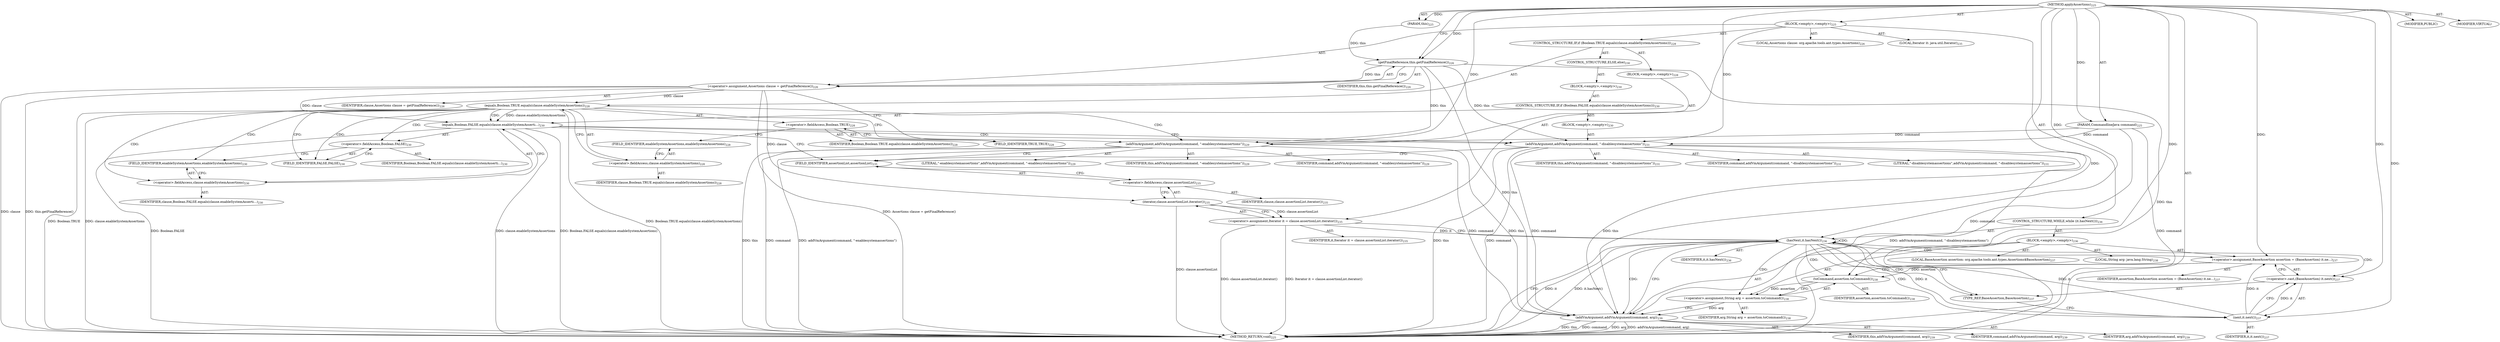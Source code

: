 digraph "applyAssertions" {  
"111669149704" [label = <(METHOD,applyAssertions)<SUB>225</SUB>> ]
"115964116999" [label = <(PARAM,this)<SUB>225</SUB>> ]
"115964117009" [label = <(PARAM,CommandlineJava command)<SUB>225</SUB>> ]
"25769803793" [label = <(BLOCK,&lt;empty&gt;,&lt;empty&gt;)<SUB>225</SUB>> ]
"94489280519" [label = <(LOCAL,Assertions clause: org.apache.tools.ant.types.Assertions)<SUB>226</SUB>> ]
"30064771145" [label = <(&lt;operator&gt;.assignment,Assertions clause = getFinalReference())<SUB>226</SUB>> ]
"68719476804" [label = <(IDENTIFIER,clause,Assertions clause = getFinalReference())<SUB>226</SUB>> ]
"30064771146" [label = <(getFinalReference,this.getFinalReference())<SUB>226</SUB>> ]
"68719476751" [label = <(IDENTIFIER,this,this.getFinalReference())<SUB>226</SUB>> ]
"47244640264" [label = <(CONTROL_STRUCTURE,IF,if (Boolean.TRUE.equals(clause.enableSystemAssertions)))<SUB>228</SUB>> ]
"30064771147" [label = <(equals,Boolean.TRUE.equals(clause.enableSystemAssertions))<SUB>228</SUB>> ]
"30064771148" [label = <(&lt;operator&gt;.fieldAccess,Boolean.TRUE)<SUB>228</SUB>> ]
"68719476805" [label = <(IDENTIFIER,Boolean,Boolean.TRUE.equals(clause.enableSystemAssertions))<SUB>228</SUB>> ]
"55834574864" [label = <(FIELD_IDENTIFIER,TRUE,TRUE)<SUB>228</SUB>> ]
"30064771149" [label = <(&lt;operator&gt;.fieldAccess,clause.enableSystemAssertions)<SUB>228</SUB>> ]
"68719476806" [label = <(IDENTIFIER,clause,Boolean.TRUE.equals(clause.enableSystemAssertions))<SUB>228</SUB>> ]
"55834574865" [label = <(FIELD_IDENTIFIER,enableSystemAssertions,enableSystemAssertions)<SUB>228</SUB>> ]
"25769803794" [label = <(BLOCK,&lt;empty&gt;,&lt;empty&gt;)<SUB>228</SUB>> ]
"30064771150" [label = <(addVmArgument,addVmArgument(command, &quot;-enablesystemassertions&quot;))<SUB>229</SUB>> ]
"68719476752" [label = <(IDENTIFIER,this,addVmArgument(command, &quot;-enablesystemassertions&quot;))<SUB>229</SUB>> ]
"68719476807" [label = <(IDENTIFIER,command,addVmArgument(command, &quot;-enablesystemassertions&quot;))<SUB>229</SUB>> ]
"90194313229" [label = <(LITERAL,&quot;-enablesystemassertions&quot;,addVmArgument(command, &quot;-enablesystemassertions&quot;))<SUB>229</SUB>> ]
"47244640265" [label = <(CONTROL_STRUCTURE,ELSE,else)<SUB>230</SUB>> ]
"25769803795" [label = <(BLOCK,&lt;empty&gt;,&lt;empty&gt;)<SUB>230</SUB>> ]
"47244640266" [label = <(CONTROL_STRUCTURE,IF,if (Boolean.FALSE.equals(clause.enableSystemAssertions)))<SUB>230</SUB>> ]
"30064771151" [label = <(equals,Boolean.FALSE.equals(clause.enableSystemAsserti...)<SUB>230</SUB>> ]
"30064771152" [label = <(&lt;operator&gt;.fieldAccess,Boolean.FALSE)<SUB>230</SUB>> ]
"68719476808" [label = <(IDENTIFIER,Boolean,Boolean.FALSE.equals(clause.enableSystemAsserti...)<SUB>230</SUB>> ]
"55834574866" [label = <(FIELD_IDENTIFIER,FALSE,FALSE)<SUB>230</SUB>> ]
"30064771153" [label = <(&lt;operator&gt;.fieldAccess,clause.enableSystemAssertions)<SUB>230</SUB>> ]
"68719476809" [label = <(IDENTIFIER,clause,Boolean.FALSE.equals(clause.enableSystemAsserti...)<SUB>230</SUB>> ]
"55834574867" [label = <(FIELD_IDENTIFIER,enableSystemAssertions,enableSystemAssertions)<SUB>230</SUB>> ]
"25769803796" [label = <(BLOCK,&lt;empty&gt;,&lt;empty&gt;)<SUB>230</SUB>> ]
"30064771154" [label = <(addVmArgument,addVmArgument(command, &quot;-disablesystemassertions&quot;))<SUB>231</SUB>> ]
"68719476753" [label = <(IDENTIFIER,this,addVmArgument(command, &quot;-disablesystemassertions&quot;))<SUB>231</SUB>> ]
"68719476810" [label = <(IDENTIFIER,command,addVmArgument(command, &quot;-disablesystemassertions&quot;))<SUB>231</SUB>> ]
"90194313230" [label = <(LITERAL,&quot;-disablesystemassertions&quot;,addVmArgument(command, &quot;-disablesystemassertions&quot;))<SUB>231</SUB>> ]
"94489280520" [label = <(LOCAL,Iterator it: java.util.Iterator)<SUB>235</SUB>> ]
"30064771155" [label = <(&lt;operator&gt;.assignment,Iterator it = clause.assertionList.iterator())<SUB>235</SUB>> ]
"68719476811" [label = <(IDENTIFIER,it,Iterator it = clause.assertionList.iterator())<SUB>235</SUB>> ]
"30064771156" [label = <(iterator,clause.assertionList.iterator())<SUB>235</SUB>> ]
"30064771157" [label = <(&lt;operator&gt;.fieldAccess,clause.assertionList)<SUB>235</SUB>> ]
"68719476812" [label = <(IDENTIFIER,clause,clause.assertionList.iterator())<SUB>235</SUB>> ]
"55834574868" [label = <(FIELD_IDENTIFIER,assertionList,assertionList)<SUB>235</SUB>> ]
"47244640267" [label = <(CONTROL_STRUCTURE,WHILE,while (it.hasNext()))<SUB>236</SUB>> ]
"30064771158" [label = <(hasNext,it.hasNext())<SUB>236</SUB>> ]
"68719476813" [label = <(IDENTIFIER,it,it.hasNext())<SUB>236</SUB>> ]
"25769803797" [label = <(BLOCK,&lt;empty&gt;,&lt;empty&gt;)<SUB>236</SUB>> ]
"94489280521" [label = <(LOCAL,BaseAssertion assertion: org.apache.tools.ant.types.Assertions$BaseAssertion)<SUB>237</SUB>> ]
"30064771159" [label = <(&lt;operator&gt;.assignment,BaseAssertion assertion = (BaseAssertion) it.ne...)<SUB>237</SUB>> ]
"68719476814" [label = <(IDENTIFIER,assertion,BaseAssertion assertion = (BaseAssertion) it.ne...)<SUB>237</SUB>> ]
"30064771160" [label = <(&lt;operator&gt;.cast,(BaseAssertion) it.next())<SUB>237</SUB>> ]
"180388626435" [label = <(TYPE_REF,BaseAssertion,BaseAssertion)<SUB>237</SUB>> ]
"30064771161" [label = <(next,it.next())<SUB>237</SUB>> ]
"68719476815" [label = <(IDENTIFIER,it,it.next())<SUB>237</SUB>> ]
"94489280522" [label = <(LOCAL,String arg: java.lang.String)<SUB>238</SUB>> ]
"30064771162" [label = <(&lt;operator&gt;.assignment,String arg = assertion.toCommand())<SUB>238</SUB>> ]
"68719476816" [label = <(IDENTIFIER,arg,String arg = assertion.toCommand())<SUB>238</SUB>> ]
"30064771163" [label = <(toCommand,assertion.toCommand())<SUB>238</SUB>> ]
"68719476817" [label = <(IDENTIFIER,assertion,assertion.toCommand())<SUB>238</SUB>> ]
"30064771164" [label = <(addVmArgument,addVmArgument(command, arg))<SUB>239</SUB>> ]
"68719476754" [label = <(IDENTIFIER,this,addVmArgument(command, arg))<SUB>239</SUB>> ]
"68719476818" [label = <(IDENTIFIER,command,addVmArgument(command, arg))<SUB>239</SUB>> ]
"68719476819" [label = <(IDENTIFIER,arg,addVmArgument(command, arg))<SUB>239</SUB>> ]
"133143986194" [label = <(MODIFIER,PUBLIC)> ]
"133143986195" [label = <(MODIFIER,VIRTUAL)> ]
"128849018888" [label = <(METHOD_RETURN,void)<SUB>225</SUB>> ]
  "111669149704" -> "115964116999"  [ label = "AST: "] 
  "111669149704" -> "115964117009"  [ label = "AST: "] 
  "111669149704" -> "25769803793"  [ label = "AST: "] 
  "111669149704" -> "133143986194"  [ label = "AST: "] 
  "111669149704" -> "133143986195"  [ label = "AST: "] 
  "111669149704" -> "128849018888"  [ label = "AST: "] 
  "25769803793" -> "94489280519"  [ label = "AST: "] 
  "25769803793" -> "30064771145"  [ label = "AST: "] 
  "25769803793" -> "47244640264"  [ label = "AST: "] 
  "25769803793" -> "94489280520"  [ label = "AST: "] 
  "25769803793" -> "30064771155"  [ label = "AST: "] 
  "25769803793" -> "47244640267"  [ label = "AST: "] 
  "30064771145" -> "68719476804"  [ label = "AST: "] 
  "30064771145" -> "30064771146"  [ label = "AST: "] 
  "30064771146" -> "68719476751"  [ label = "AST: "] 
  "47244640264" -> "30064771147"  [ label = "AST: "] 
  "47244640264" -> "25769803794"  [ label = "AST: "] 
  "47244640264" -> "47244640265"  [ label = "AST: "] 
  "30064771147" -> "30064771148"  [ label = "AST: "] 
  "30064771147" -> "30064771149"  [ label = "AST: "] 
  "30064771148" -> "68719476805"  [ label = "AST: "] 
  "30064771148" -> "55834574864"  [ label = "AST: "] 
  "30064771149" -> "68719476806"  [ label = "AST: "] 
  "30064771149" -> "55834574865"  [ label = "AST: "] 
  "25769803794" -> "30064771150"  [ label = "AST: "] 
  "30064771150" -> "68719476752"  [ label = "AST: "] 
  "30064771150" -> "68719476807"  [ label = "AST: "] 
  "30064771150" -> "90194313229"  [ label = "AST: "] 
  "47244640265" -> "25769803795"  [ label = "AST: "] 
  "25769803795" -> "47244640266"  [ label = "AST: "] 
  "47244640266" -> "30064771151"  [ label = "AST: "] 
  "47244640266" -> "25769803796"  [ label = "AST: "] 
  "30064771151" -> "30064771152"  [ label = "AST: "] 
  "30064771151" -> "30064771153"  [ label = "AST: "] 
  "30064771152" -> "68719476808"  [ label = "AST: "] 
  "30064771152" -> "55834574866"  [ label = "AST: "] 
  "30064771153" -> "68719476809"  [ label = "AST: "] 
  "30064771153" -> "55834574867"  [ label = "AST: "] 
  "25769803796" -> "30064771154"  [ label = "AST: "] 
  "30064771154" -> "68719476753"  [ label = "AST: "] 
  "30064771154" -> "68719476810"  [ label = "AST: "] 
  "30064771154" -> "90194313230"  [ label = "AST: "] 
  "30064771155" -> "68719476811"  [ label = "AST: "] 
  "30064771155" -> "30064771156"  [ label = "AST: "] 
  "30064771156" -> "30064771157"  [ label = "AST: "] 
  "30064771157" -> "68719476812"  [ label = "AST: "] 
  "30064771157" -> "55834574868"  [ label = "AST: "] 
  "47244640267" -> "30064771158"  [ label = "AST: "] 
  "47244640267" -> "25769803797"  [ label = "AST: "] 
  "30064771158" -> "68719476813"  [ label = "AST: "] 
  "25769803797" -> "94489280521"  [ label = "AST: "] 
  "25769803797" -> "30064771159"  [ label = "AST: "] 
  "25769803797" -> "94489280522"  [ label = "AST: "] 
  "25769803797" -> "30064771162"  [ label = "AST: "] 
  "25769803797" -> "30064771164"  [ label = "AST: "] 
  "30064771159" -> "68719476814"  [ label = "AST: "] 
  "30064771159" -> "30064771160"  [ label = "AST: "] 
  "30064771160" -> "180388626435"  [ label = "AST: "] 
  "30064771160" -> "30064771161"  [ label = "AST: "] 
  "30064771161" -> "68719476815"  [ label = "AST: "] 
  "30064771162" -> "68719476816"  [ label = "AST: "] 
  "30064771162" -> "30064771163"  [ label = "AST: "] 
  "30064771163" -> "68719476817"  [ label = "AST: "] 
  "30064771164" -> "68719476754"  [ label = "AST: "] 
  "30064771164" -> "68719476818"  [ label = "AST: "] 
  "30064771164" -> "68719476819"  [ label = "AST: "] 
  "30064771145" -> "55834574864"  [ label = "CFG: "] 
  "30064771155" -> "30064771158"  [ label = "CFG: "] 
  "30064771146" -> "30064771145"  [ label = "CFG: "] 
  "30064771147" -> "30064771150"  [ label = "CFG: "] 
  "30064771147" -> "55834574866"  [ label = "CFG: "] 
  "30064771156" -> "30064771155"  [ label = "CFG: "] 
  "30064771158" -> "128849018888"  [ label = "CFG: "] 
  "30064771158" -> "180388626435"  [ label = "CFG: "] 
  "30064771148" -> "55834574865"  [ label = "CFG: "] 
  "30064771149" -> "30064771147"  [ label = "CFG: "] 
  "30064771150" -> "55834574868"  [ label = "CFG: "] 
  "30064771157" -> "30064771156"  [ label = "CFG: "] 
  "30064771159" -> "30064771163"  [ label = "CFG: "] 
  "30064771162" -> "30064771164"  [ label = "CFG: "] 
  "30064771164" -> "30064771158"  [ label = "CFG: "] 
  "55834574864" -> "30064771148"  [ label = "CFG: "] 
  "55834574865" -> "30064771149"  [ label = "CFG: "] 
  "55834574868" -> "30064771157"  [ label = "CFG: "] 
  "30064771160" -> "30064771159"  [ label = "CFG: "] 
  "30064771163" -> "30064771162"  [ label = "CFG: "] 
  "30064771151" -> "30064771154"  [ label = "CFG: "] 
  "30064771151" -> "55834574868"  [ label = "CFG: "] 
  "180388626435" -> "30064771161"  [ label = "CFG: "] 
  "30064771161" -> "30064771160"  [ label = "CFG: "] 
  "30064771152" -> "55834574867"  [ label = "CFG: "] 
  "30064771153" -> "30064771151"  [ label = "CFG: "] 
  "30064771154" -> "55834574868"  [ label = "CFG: "] 
  "55834574866" -> "30064771152"  [ label = "CFG: "] 
  "55834574867" -> "30064771153"  [ label = "CFG: "] 
  "111669149704" -> "30064771146"  [ label = "CFG: "] 
  "115964117009" -> "128849018888"  [ label = "DDG: command"] 
  "30064771145" -> "128849018888"  [ label = "DDG: clause"] 
  "30064771146" -> "128849018888"  [ label = "DDG: this"] 
  "30064771145" -> "128849018888"  [ label = "DDG: this.getFinalReference()"] 
  "30064771145" -> "128849018888"  [ label = "DDG: Assertions clause = getFinalReference()"] 
  "30064771147" -> "128849018888"  [ label = "DDG: Boolean.TRUE"] 
  "30064771147" -> "128849018888"  [ label = "DDG: clause.enableSystemAssertions"] 
  "30064771147" -> "128849018888"  [ label = "DDG: Boolean.TRUE.equals(clause.enableSystemAssertions)"] 
  "30064771151" -> "128849018888"  [ label = "DDG: Boolean.FALSE"] 
  "30064771151" -> "128849018888"  [ label = "DDG: clause.enableSystemAssertions"] 
  "30064771151" -> "128849018888"  [ label = "DDG: Boolean.FALSE.equals(clause.enableSystemAssertions)"] 
  "30064771154" -> "128849018888"  [ label = "DDG: this"] 
  "30064771154" -> "128849018888"  [ label = "DDG: command"] 
  "30064771154" -> "128849018888"  [ label = "DDG: addVmArgument(command, &quot;-disablesystemassertions&quot;)"] 
  "30064771150" -> "128849018888"  [ label = "DDG: this"] 
  "30064771150" -> "128849018888"  [ label = "DDG: command"] 
  "30064771150" -> "128849018888"  [ label = "DDG: addVmArgument(command, &quot;-enablesystemassertions&quot;)"] 
  "30064771156" -> "128849018888"  [ label = "DDG: clause.assertionList"] 
  "30064771155" -> "128849018888"  [ label = "DDG: clause.assertionList.iterator()"] 
  "30064771155" -> "128849018888"  [ label = "DDG: Iterator it = clause.assertionList.iterator()"] 
  "30064771158" -> "128849018888"  [ label = "DDG: it"] 
  "30064771158" -> "128849018888"  [ label = "DDG: it.hasNext()"] 
  "30064771164" -> "128849018888"  [ label = "DDG: this"] 
  "30064771164" -> "128849018888"  [ label = "DDG: command"] 
  "30064771164" -> "128849018888"  [ label = "DDG: arg"] 
  "30064771164" -> "128849018888"  [ label = "DDG: addVmArgument(command, arg)"] 
  "111669149704" -> "115964116999"  [ label = "DDG: "] 
  "111669149704" -> "115964117009"  [ label = "DDG: "] 
  "30064771146" -> "30064771145"  [ label = "DDG: this"] 
  "30064771156" -> "30064771155"  [ label = "DDG: clause.assertionList"] 
  "115964116999" -> "30064771146"  [ label = "DDG: this"] 
  "111669149704" -> "30064771146"  [ label = "DDG: "] 
  "30064771145" -> "30064771147"  [ label = "DDG: clause"] 
  "30064771145" -> "30064771156"  [ label = "DDG: clause"] 
  "30064771155" -> "30064771158"  [ label = "DDG: it"] 
  "30064771161" -> "30064771158"  [ label = "DDG: it"] 
  "111669149704" -> "30064771158"  [ label = "DDG: "] 
  "111669149704" -> "30064771159"  [ label = "DDG: "] 
  "30064771161" -> "30064771159"  [ label = "DDG: it"] 
  "30064771163" -> "30064771162"  [ label = "DDG: assertion"] 
  "30064771146" -> "30064771150"  [ label = "DDG: this"] 
  "111669149704" -> "30064771150"  [ label = "DDG: "] 
  "115964117009" -> "30064771150"  [ label = "DDG: command"] 
  "30064771146" -> "30064771164"  [ label = "DDG: this"] 
  "30064771154" -> "30064771164"  [ label = "DDG: this"] 
  "30064771150" -> "30064771164"  [ label = "DDG: this"] 
  "111669149704" -> "30064771164"  [ label = "DDG: "] 
  "115964117009" -> "30064771164"  [ label = "DDG: command"] 
  "30064771154" -> "30064771164"  [ label = "DDG: command"] 
  "30064771150" -> "30064771164"  [ label = "DDG: command"] 
  "30064771162" -> "30064771164"  [ label = "DDG: arg"] 
  "111669149704" -> "30064771160"  [ label = "DDG: "] 
  "30064771161" -> "30064771160"  [ label = "DDG: it"] 
  "30064771159" -> "30064771163"  [ label = "DDG: assertion"] 
  "111669149704" -> "30064771163"  [ label = "DDG: "] 
  "30064771145" -> "30064771151"  [ label = "DDG: clause"] 
  "30064771147" -> "30064771151"  [ label = "DDG: clause.enableSystemAssertions"] 
  "30064771158" -> "30064771161"  [ label = "DDG: it"] 
  "111669149704" -> "30064771161"  [ label = "DDG: "] 
  "30064771146" -> "30064771154"  [ label = "DDG: this"] 
  "111669149704" -> "30064771154"  [ label = "DDG: "] 
  "115964117009" -> "30064771154"  [ label = "DDG: command"] 
  "30064771147" -> "30064771150"  [ label = "CDG: "] 
  "30064771147" -> "55834574867"  [ label = "CDG: "] 
  "30064771147" -> "55834574866"  [ label = "CDG: "] 
  "30064771147" -> "30064771153"  [ label = "CDG: "] 
  "30064771147" -> "30064771152"  [ label = "CDG: "] 
  "30064771147" -> "30064771151"  [ label = "CDG: "] 
  "30064771158" -> "180388626435"  [ label = "CDG: "] 
  "30064771158" -> "30064771158"  [ label = "CDG: "] 
  "30064771158" -> "30064771162"  [ label = "CDG: "] 
  "30064771158" -> "30064771161"  [ label = "CDG: "] 
  "30064771158" -> "30064771160"  [ label = "CDG: "] 
  "30064771158" -> "30064771159"  [ label = "CDG: "] 
  "30064771158" -> "30064771164"  [ label = "CDG: "] 
  "30064771158" -> "30064771163"  [ label = "CDG: "] 
  "30064771151" -> "30064771154"  [ label = "CDG: "] 
}
